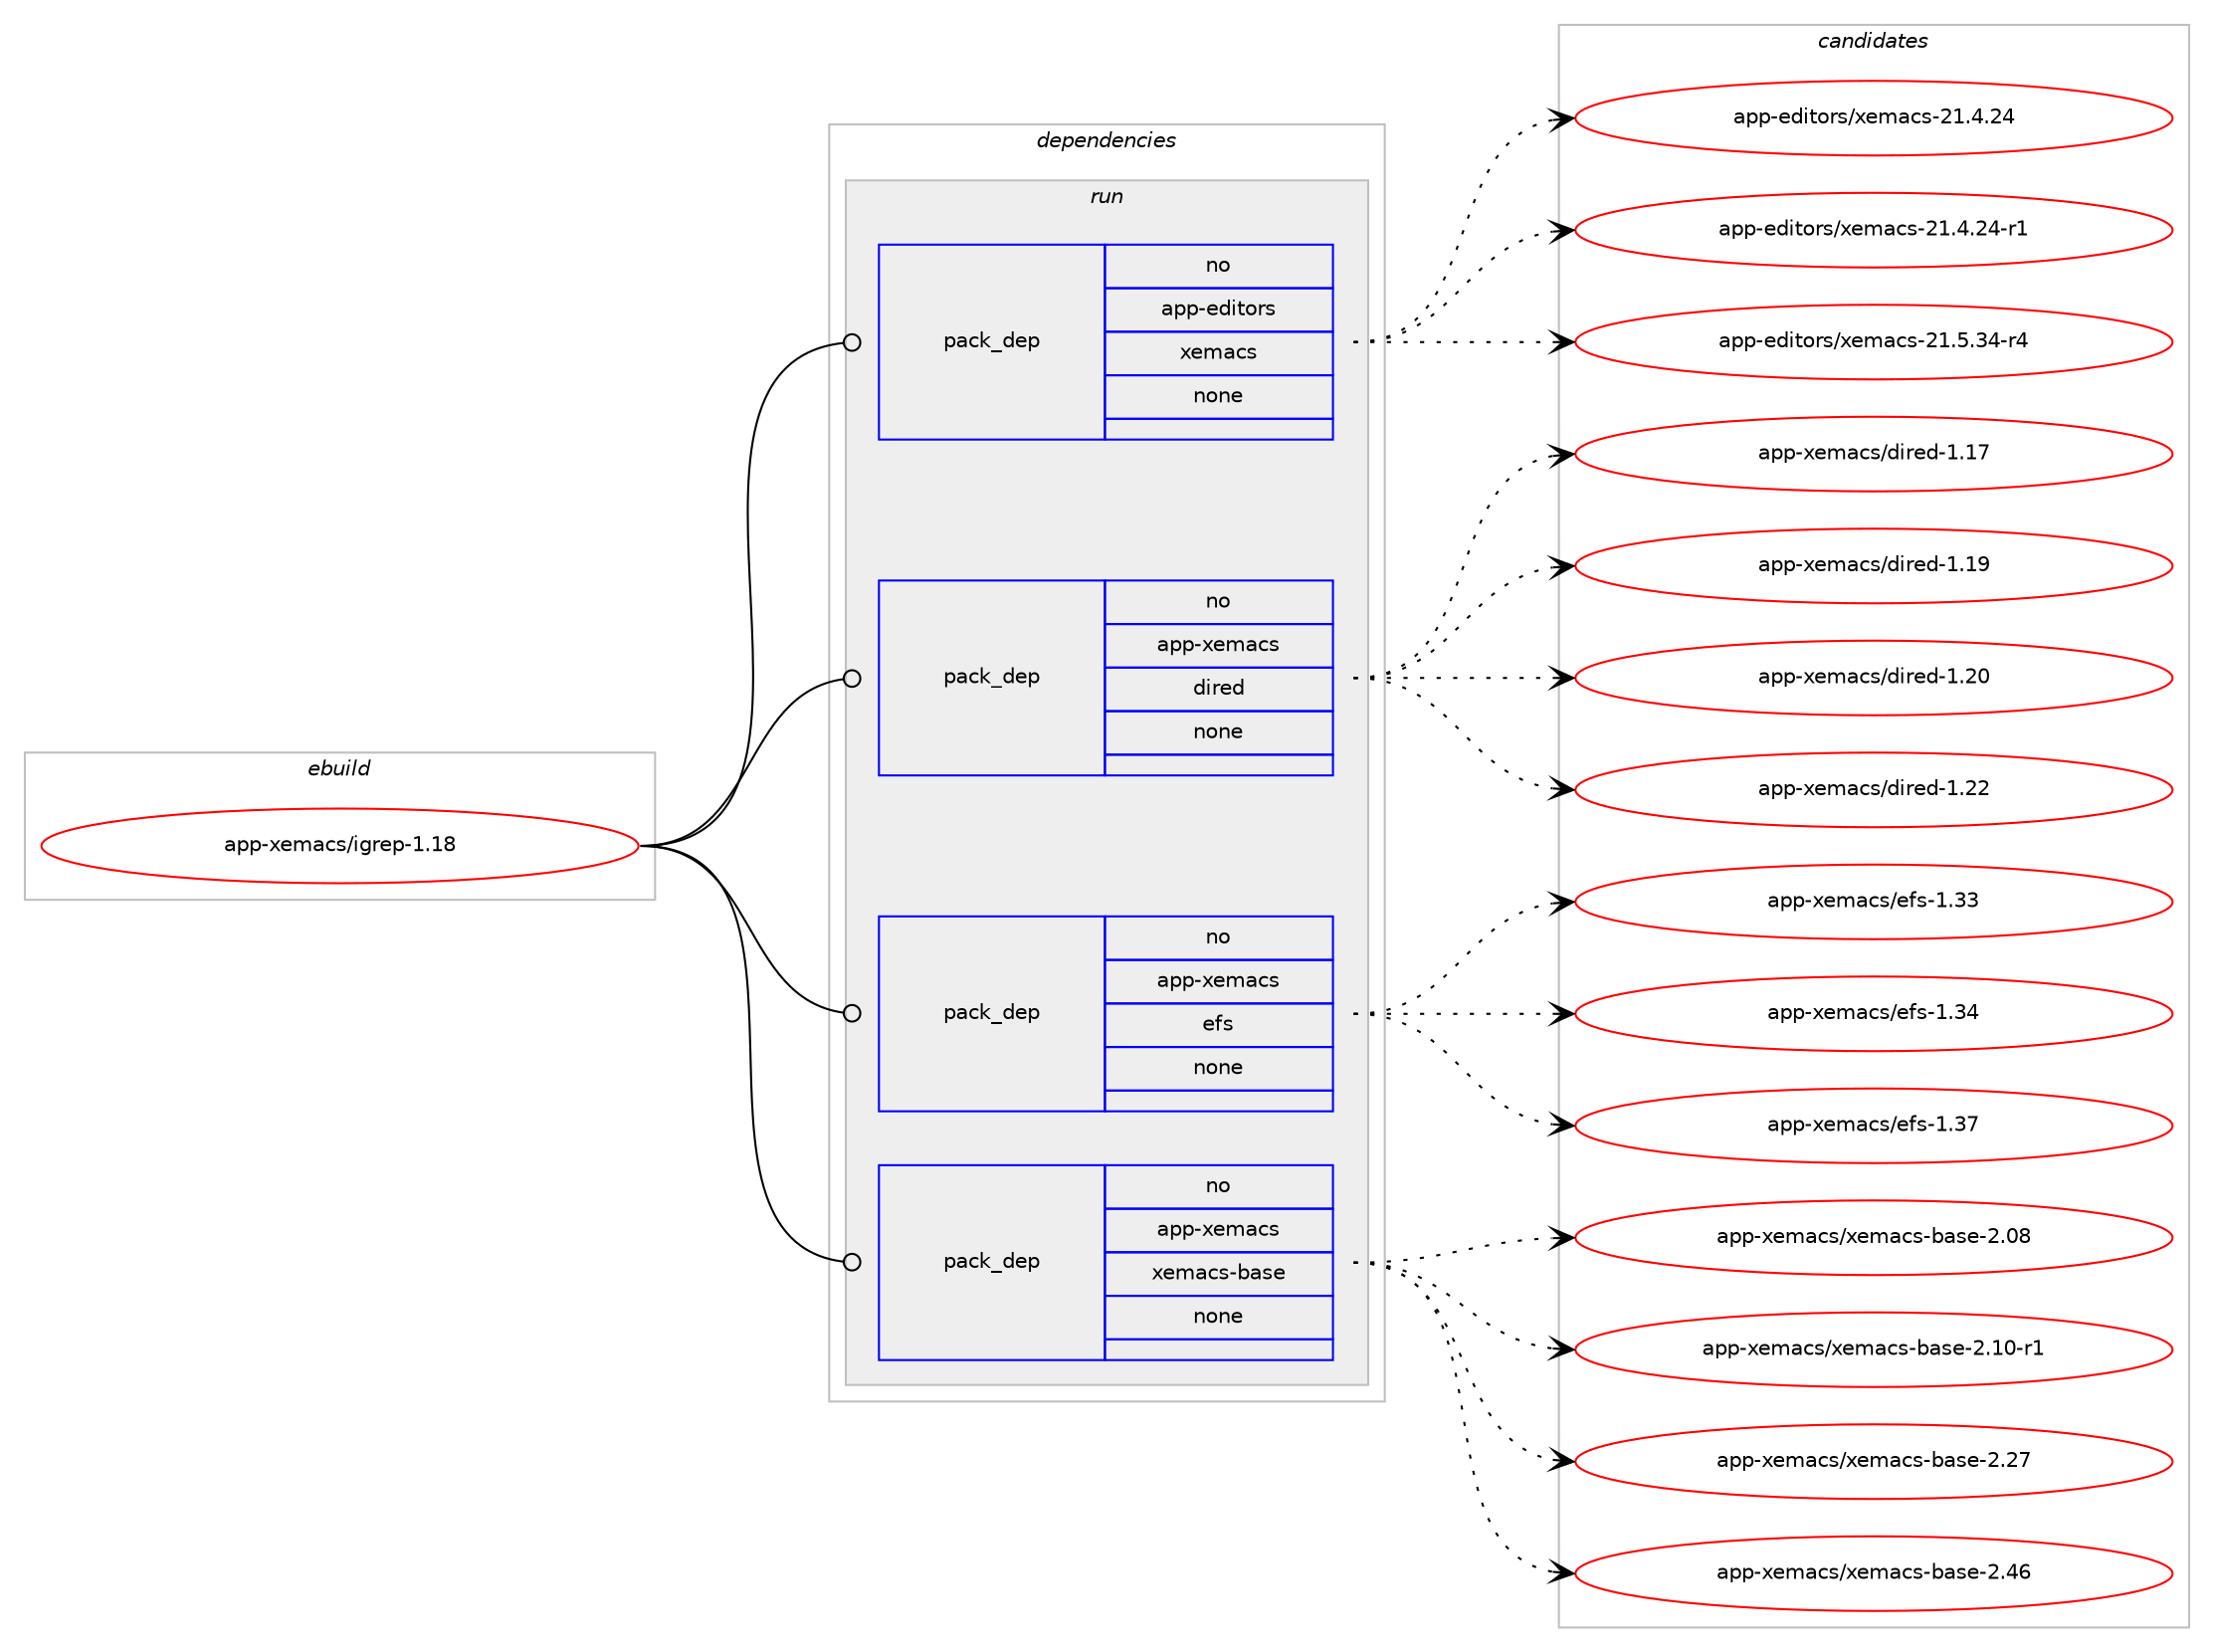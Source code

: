 digraph prolog {

# *************
# Graph options
# *************

newrank=true;
concentrate=true;
compound=true;
graph [rankdir=LR,fontname=Helvetica,fontsize=10,ranksep=1.5];#, ranksep=2.5, nodesep=0.2];
edge  [arrowhead=vee];
node  [fontname=Helvetica,fontsize=10];

# **********
# The ebuild
# **********

subgraph cluster_leftcol {
color=gray;
rank=same;
label=<<i>ebuild</i>>;
id [label="app-xemacs/igrep-1.18", color=red, width=4, href="../app-xemacs/igrep-1.18.svg"];
}

# ****************
# The dependencies
# ****************

subgraph cluster_midcol {
color=gray;
label=<<i>dependencies</i>>;
subgraph cluster_compile {
fillcolor="#eeeeee";
style=filled;
label=<<i>compile</i>>;
}
subgraph cluster_compileandrun {
fillcolor="#eeeeee";
style=filled;
label=<<i>compile and run</i>>;
}
subgraph cluster_run {
fillcolor="#eeeeee";
style=filled;
label=<<i>run</i>>;
subgraph pack938275 {
dependency1315557 [label=<<TABLE BORDER="0" CELLBORDER="1" CELLSPACING="0" CELLPADDING="4" WIDTH="220"><TR><TD ROWSPAN="6" CELLPADDING="30">pack_dep</TD></TR><TR><TD WIDTH="110">no</TD></TR><TR><TD>app-editors</TD></TR><TR><TD>xemacs</TD></TR><TR><TD>none</TD></TR><TR><TD></TD></TR></TABLE>>, shape=none, color=blue];
}
id:e -> dependency1315557:w [weight=20,style="solid",arrowhead="odot"];
subgraph pack938276 {
dependency1315558 [label=<<TABLE BORDER="0" CELLBORDER="1" CELLSPACING="0" CELLPADDING="4" WIDTH="220"><TR><TD ROWSPAN="6" CELLPADDING="30">pack_dep</TD></TR><TR><TD WIDTH="110">no</TD></TR><TR><TD>app-xemacs</TD></TR><TR><TD>dired</TD></TR><TR><TD>none</TD></TR><TR><TD></TD></TR></TABLE>>, shape=none, color=blue];
}
id:e -> dependency1315558:w [weight=20,style="solid",arrowhead="odot"];
subgraph pack938277 {
dependency1315559 [label=<<TABLE BORDER="0" CELLBORDER="1" CELLSPACING="0" CELLPADDING="4" WIDTH="220"><TR><TD ROWSPAN="6" CELLPADDING="30">pack_dep</TD></TR><TR><TD WIDTH="110">no</TD></TR><TR><TD>app-xemacs</TD></TR><TR><TD>efs</TD></TR><TR><TD>none</TD></TR><TR><TD></TD></TR></TABLE>>, shape=none, color=blue];
}
id:e -> dependency1315559:w [weight=20,style="solid",arrowhead="odot"];
subgraph pack938278 {
dependency1315560 [label=<<TABLE BORDER="0" CELLBORDER="1" CELLSPACING="0" CELLPADDING="4" WIDTH="220"><TR><TD ROWSPAN="6" CELLPADDING="30">pack_dep</TD></TR><TR><TD WIDTH="110">no</TD></TR><TR><TD>app-xemacs</TD></TR><TR><TD>xemacs-base</TD></TR><TR><TD>none</TD></TR><TR><TD></TD></TR></TABLE>>, shape=none, color=blue];
}
id:e -> dependency1315560:w [weight=20,style="solid",arrowhead="odot"];
}
}

# **************
# The candidates
# **************

subgraph cluster_choices {
rank=same;
color=gray;
label=<<i>candidates</i>>;

subgraph choice938275 {
color=black;
nodesep=1;
choice97112112451011001051161111141154712010110997991154550494652465052 [label="app-editors/xemacs-21.4.24", color=red, width=4,href="../app-editors/xemacs-21.4.24.svg"];
choice971121124510110010511611111411547120101109979911545504946524650524511449 [label="app-editors/xemacs-21.4.24-r1", color=red, width=4,href="../app-editors/xemacs-21.4.24-r1.svg"];
choice971121124510110010511611111411547120101109979911545504946534651524511452 [label="app-editors/xemacs-21.5.34-r4", color=red, width=4,href="../app-editors/xemacs-21.5.34-r4.svg"];
dependency1315557:e -> choice97112112451011001051161111141154712010110997991154550494652465052:w [style=dotted,weight="100"];
dependency1315557:e -> choice971121124510110010511611111411547120101109979911545504946524650524511449:w [style=dotted,weight="100"];
dependency1315557:e -> choice971121124510110010511611111411547120101109979911545504946534651524511452:w [style=dotted,weight="100"];
}
subgraph choice938276 {
color=black;
nodesep=1;
choice97112112451201011099799115471001051141011004549464955 [label="app-xemacs/dired-1.17", color=red, width=4,href="../app-xemacs/dired-1.17.svg"];
choice97112112451201011099799115471001051141011004549464957 [label="app-xemacs/dired-1.19", color=red, width=4,href="../app-xemacs/dired-1.19.svg"];
choice97112112451201011099799115471001051141011004549465048 [label="app-xemacs/dired-1.20", color=red, width=4,href="../app-xemacs/dired-1.20.svg"];
choice97112112451201011099799115471001051141011004549465050 [label="app-xemacs/dired-1.22", color=red, width=4,href="../app-xemacs/dired-1.22.svg"];
dependency1315558:e -> choice97112112451201011099799115471001051141011004549464955:w [style=dotted,weight="100"];
dependency1315558:e -> choice97112112451201011099799115471001051141011004549464957:w [style=dotted,weight="100"];
dependency1315558:e -> choice97112112451201011099799115471001051141011004549465048:w [style=dotted,weight="100"];
dependency1315558:e -> choice97112112451201011099799115471001051141011004549465050:w [style=dotted,weight="100"];
}
subgraph choice938277 {
color=black;
nodesep=1;
choice97112112451201011099799115471011021154549465151 [label="app-xemacs/efs-1.33", color=red, width=4,href="../app-xemacs/efs-1.33.svg"];
choice97112112451201011099799115471011021154549465152 [label="app-xemacs/efs-1.34", color=red, width=4,href="../app-xemacs/efs-1.34.svg"];
choice97112112451201011099799115471011021154549465155 [label="app-xemacs/efs-1.37", color=red, width=4,href="../app-xemacs/efs-1.37.svg"];
dependency1315559:e -> choice97112112451201011099799115471011021154549465151:w [style=dotted,weight="100"];
dependency1315559:e -> choice97112112451201011099799115471011021154549465152:w [style=dotted,weight="100"];
dependency1315559:e -> choice97112112451201011099799115471011021154549465155:w [style=dotted,weight="100"];
}
subgraph choice938278 {
color=black;
nodesep=1;
choice971121124512010110997991154712010110997991154598971151014550464856 [label="app-xemacs/xemacs-base-2.08", color=red, width=4,href="../app-xemacs/xemacs-base-2.08.svg"];
choice9711211245120101109979911547120101109979911545989711510145504649484511449 [label="app-xemacs/xemacs-base-2.10-r1", color=red, width=4,href="../app-xemacs/xemacs-base-2.10-r1.svg"];
choice971121124512010110997991154712010110997991154598971151014550465055 [label="app-xemacs/xemacs-base-2.27", color=red, width=4,href="../app-xemacs/xemacs-base-2.27.svg"];
choice971121124512010110997991154712010110997991154598971151014550465254 [label="app-xemacs/xemacs-base-2.46", color=red, width=4,href="../app-xemacs/xemacs-base-2.46.svg"];
dependency1315560:e -> choice971121124512010110997991154712010110997991154598971151014550464856:w [style=dotted,weight="100"];
dependency1315560:e -> choice9711211245120101109979911547120101109979911545989711510145504649484511449:w [style=dotted,weight="100"];
dependency1315560:e -> choice971121124512010110997991154712010110997991154598971151014550465055:w [style=dotted,weight="100"];
dependency1315560:e -> choice971121124512010110997991154712010110997991154598971151014550465254:w [style=dotted,weight="100"];
}
}

}
